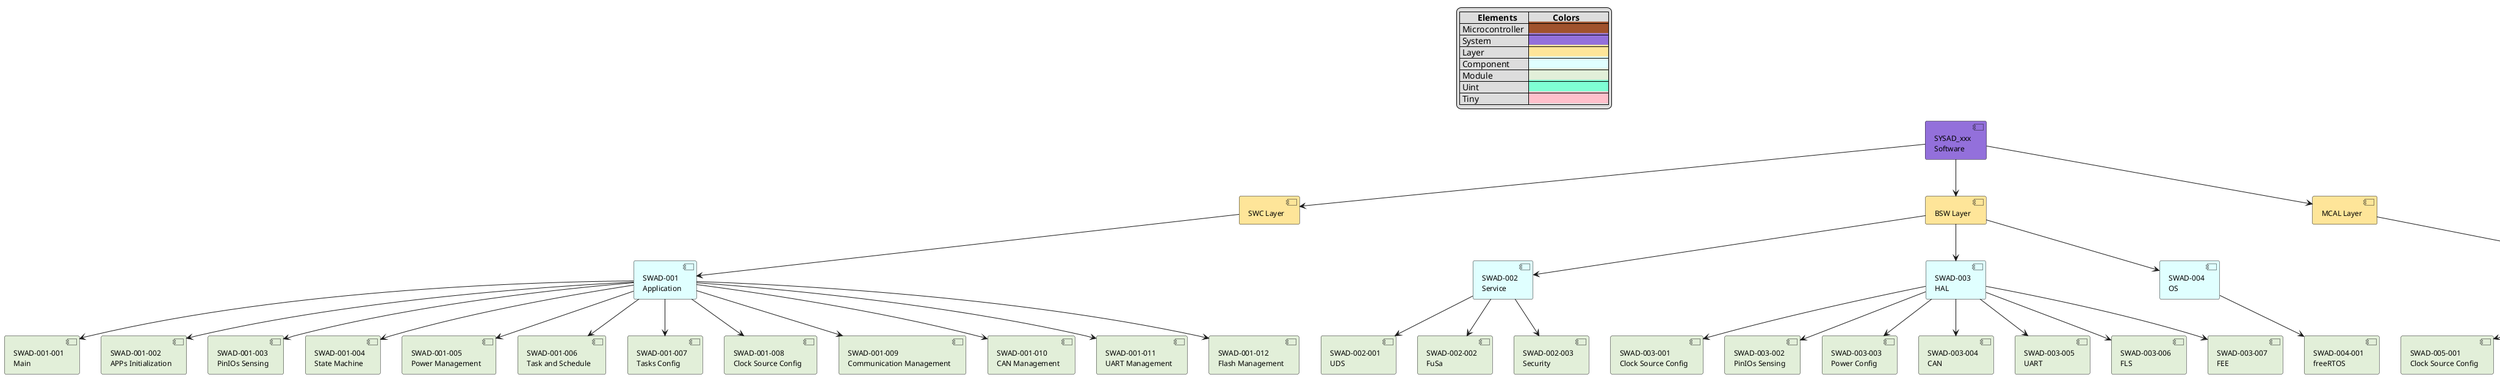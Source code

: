 '--- Color Setting ---
' System is #DAE2F3
' Layer is #FEE599
' Component is #lightcyan
' Module is #E2EFD9
' Unit is #gainsboro
' Tiny is #pink
'---------------------

@startuml
skinparam defaultFontName Arial
skinparam defaultFontSize 12
skinparam node {
    BackgroundColor #87CEFA
    BorderColor #000000
}

legend top
|=        Elements  |=           Colors  |
| Microcontroller  |<back:#A0522D>                                    |
| System  |<back:#9370DB>                                    |
| Layer  |<back:#FEE599>                                    |
| Component |<back:#E0FFFF>                                    |
| Module |<back:#E2EFD9>                                    |
| Uint |<back:#7FFFD4>                                    |
| Tiny |<back:#FFC0CB>                                    |
endlegend

'----- Define Name for System  --------------
[SYSAD_xxx\nSoftware] as SYS_Sw #9370DB
'----- Define Name for Layer ----------------
[SWC Layer] as LAYER_Swc #FEE599
[BSW Layer] as LAYER_Bsw #FEE599
[MCAL Layer] as LAYER_Mcal #FEE599
'----- Define Name for Components -----------
[SWAD-001\nApplication] as COMP_App #E0FFFF
[SWAD-002\nService] as COMP_Service #E0FFFF
[SWAD-003\nHAL] as COMP_Hal #E0FFFF
[SWAD-004\nOS] as COMP_Os #E0FFFF
[SWAD-005 Drivers] as COMP_Drv #E0FFFF
'----- Define Name for Modules --------------
[SWAD-001-001\nMain] as MOD_Main #E2EFD9
[SWAD-001-002\nAPPs Initialization] as MOD_APP_Init #E2EFD9
[SWAD-001-003\nPinIOs Sensing] as MOD_APP_PinIOsSening #E2EFD9
[SWAD-001-004\nState Machine] as MOD_APP_Sm #E2EFD9
[SWAD-001-005\nPower Management] as MOD_APP_PowerMgmt #E2EFD9
[SWAD-001-006\nTask and Schedule] as MOD_APP_TaskSch #E2EFD9
[SWAD-001-007\nTasks Config] as MOD_APP_TasksConfig #E2EFD9
[SWAD-001-008\nClock Source Config] as MOD_APP_ClkConfig #E2EFD9
[SWAD-001-009\nCommunication Management] as MOD_APP_CommMgmt #E2EFD9
[SWAD-001-010\nCAN Management] as MOD_APP_CANMgmt #E2EFD9
[SWAD-001-011\nUART Management] as MOD_APP_UARTMgmt #E2EFD9
[SWAD-001-012\nFlash Management] as MOD_APP_FlashMgmt #E2EFD9
[SWAD-002-001\nUDS] as MOD_SERVICE_Uds #E2EFD9
[SWAD-002-002\nFuSa] as MOD_SERVICE_FuSa #E2EFD9
[SWAD-002-003\nSecurity] as MOD_SERVICE_Security #E2EFD9
[SWAD-003-001\nClock Source Config] as MOD_HAL_ClkConfig #E2EFD9
[SWAD-003-002\nPinIOs Sensing] as MOD_HAL_PinIOsSensing #E2EFD9
[SWAD-003-003\nPower Config] as MOD_HAL_PowerConfig #E2EFD9
[SWAD-003-004\nCAN] as MOD_HAL_CAN #E2EFD9
[SWAD-003-005\nUART] as MOD_HAL_UART #E2EFD9
[SWAD-003-006\nFLS] as MOD_HAL_FLS #E2EFD9
[SWAD-003-007\nFEE] as MOD_HAL_FEE #E2EFD9
[SWAD-004-001\nfreeRTOS] as MOD_OS_Modules #E2EFD9
[SWAD-005-001\nClock Source Config] as MOD_DRIVERS_ClkConfig #E2EFD9
[SWAD-005-002\nPinIOs Sensing] as MOD_DRIVERS_PinIOsSensing #E2EFD9
[SWAD-005-003\nPower Config] as MOD_DRIVERS_PowerConfig #E2EFD9
[SWAD-005-004\nCAN] as MOD_DRIVERS_CAN #E2EFD9
[SWAD-005-005\nUART] as MOD_DRIVERS_UART #E2EFD9
[SWAD-005-006\nFLS] as MOD_DRIVERS_FLS #E2EFD9
[SWAD-005-007\nFEE] as MOD_DRIVERS_FEE #E2EFD9

'----- System Joins to Layers --------------
SYS_Sw --> LAYER_Swc
SYS_Sw --> LAYER_Bsw
SYS_Sw --> LAYER_Mcal
'----- Layer Joins to Components --------------
LAYER_Swc --> COMP_App
LAYER_Bsw --> COMP_Service
LAYER_Bsw --> COMP_Hal
LAYER_Bsw --> COMP_Os
LAYER_Mcal --> COMP_Drv 
'----- Component Joins to Modules -------------
' App Module
COMP_App --> MOD_Main
COMP_App --> MOD_APP_Init
COMP_App --> MOD_APP_PinIOsSening
COMP_App --> MOD_APP_Sm
COMP_App --> MOD_APP_PowerMgmt
COMP_App --> MOD_APP_TaskSch
COMP_App --> MOD_APP_TasksConfig
COMP_App --> MOD_APP_ClkConfig
COMP_App --> MOD_APP_CommMgmt
COMP_App --> MOD_APP_CANMgmt
COMP_App --> MOD_APP_UARTMgmt
COMP_App --> MOD_APP_FlashMgmt

' Service Module
COMP_Service --> MOD_SERVICE_Uds
COMP_Service --> MOD_SERVICE_FuSa
COMP_Service --> MOD_SERVICE_Security

' HAL Module
COMP_Hal --> MOD_HAL_ClkConfig
COMP_Hal --> MOD_HAL_PinIOsSensing
COMP_Hal --> MOD_HAL_PowerConfig
COMP_Hal --> MOD_HAL_CAN
COMP_Hal --> MOD_HAL_UART
COMP_Hal --> MOD_HAL_FLS
COMP_Hal --> MOD_HAL_FEE

' OS Module
COMP_Os --> MOD_OS_Modules

' Drivers Module
COMP_Drv --> MOD_DRIVERS_ClkConfig
COMP_Drv --> MOD_DRIVERS_PinIOsSensing
COMP_Drv --> MOD_DRIVERS_PowerConfig
COMP_Drv --> MOD_DRIVERS_CAN
COMP_Drv --> MOD_DRIVERS_UART
COMP_Drv --> MOD_DRIVERS_FLS
COMP_Drv --> MOD_DRIVERS_FEE
'---------------------------------
@enduml

